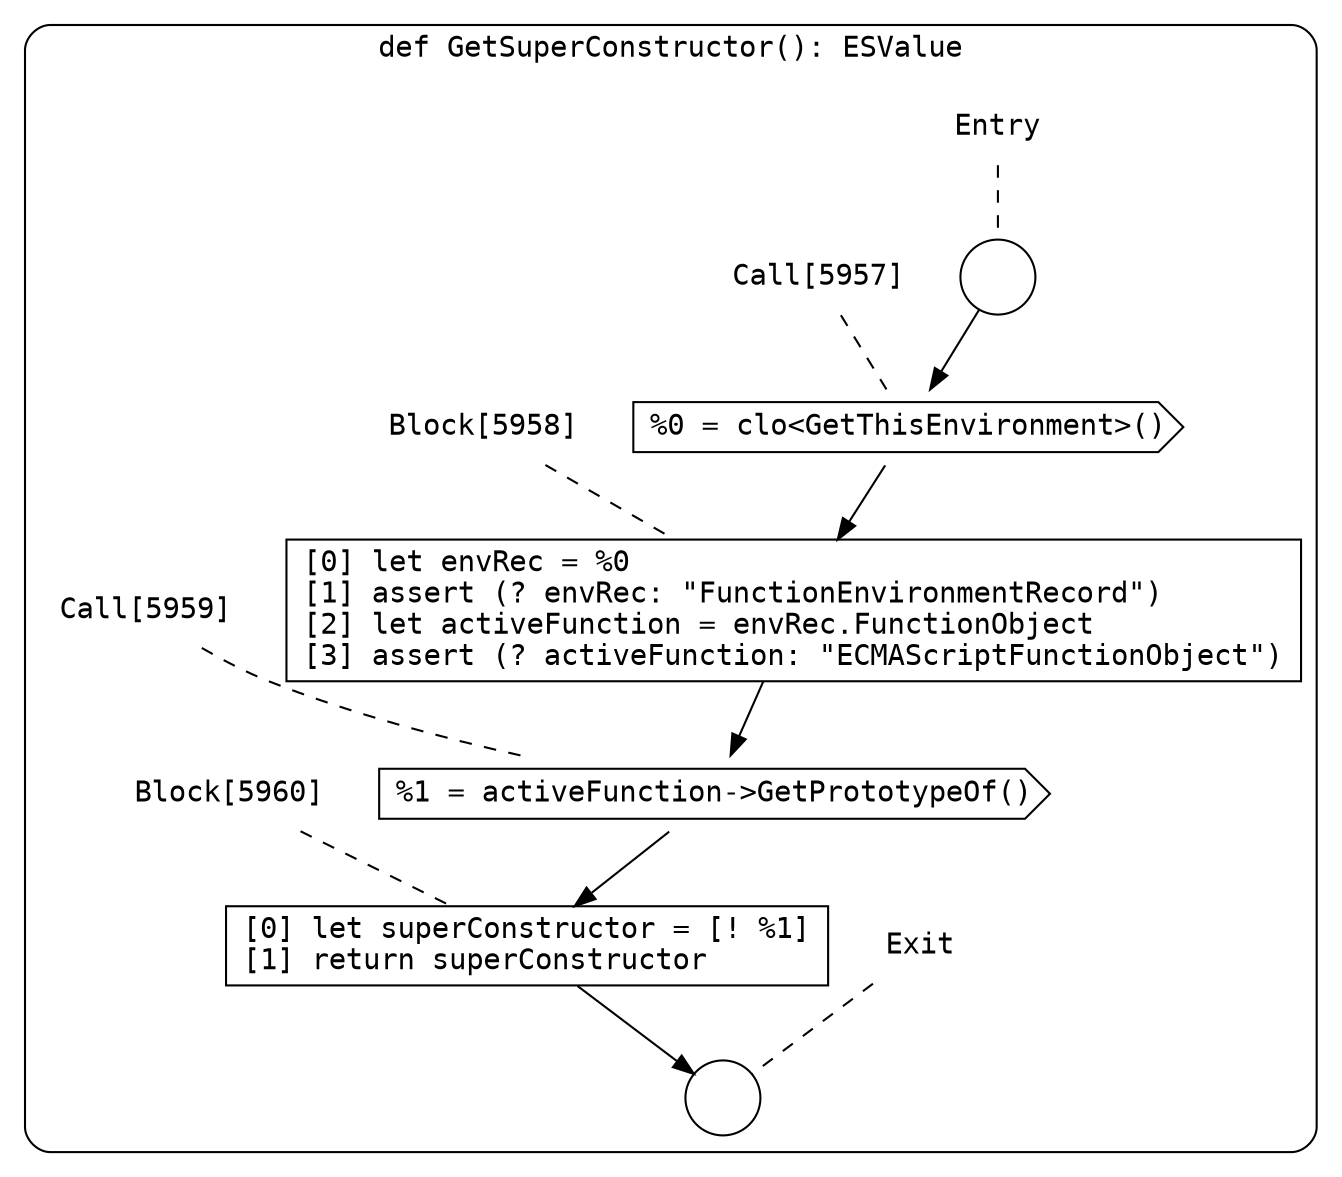 digraph {
  graph [fontname = "Consolas"]
  node [fontname = "Consolas"]
  edge [fontname = "Consolas"]
  subgraph cluster1275 {
    label = "def GetSuperConstructor(): ESValue"
    style = rounded
    cluster1275_entry_name [shape=none, label=<<font color="black">Entry</font>>]
    cluster1275_entry_name -> cluster1275_entry [arrowhead=none, color="black", style=dashed]
    cluster1275_entry [shape=circle label=" " color="black" fillcolor="white" style=filled]
    cluster1275_entry -> node5957 [color="black"]
    cluster1275_exit_name [shape=none, label=<<font color="black">Exit</font>>]
    cluster1275_exit_name -> cluster1275_exit [arrowhead=none, color="black", style=dashed]
    cluster1275_exit [shape=circle label=" " color="black" fillcolor="white" style=filled]
    node5957_name [shape=none, label=<<font color="black">Call[5957]</font>>]
    node5957_name -> node5957 [arrowhead=none, color="black", style=dashed]
    node5957 [shape=cds, label=<<font color="black">%0 = clo&lt;GetThisEnvironment&gt;()</font>> color="black" fillcolor="white", style=filled]
    node5957 -> node5958 [color="black"]
    node5958_name [shape=none, label=<<font color="black">Block[5958]</font>>]
    node5958_name -> node5958 [arrowhead=none, color="black", style=dashed]
    node5958 [shape=box, label=<<font color="black">[0] let envRec = %0<BR ALIGN="LEFT"/>[1] assert (? envRec: &quot;FunctionEnvironmentRecord&quot;)<BR ALIGN="LEFT"/>[2] let activeFunction = envRec.FunctionObject<BR ALIGN="LEFT"/>[3] assert (? activeFunction: &quot;ECMAScriptFunctionObject&quot;)<BR ALIGN="LEFT"/></font>> color="black" fillcolor="white", style=filled]
    node5958 -> node5959 [color="black"]
    node5959_name [shape=none, label=<<font color="black">Call[5959]</font>>]
    node5959_name -> node5959 [arrowhead=none, color="black", style=dashed]
    node5959 [shape=cds, label=<<font color="black">%1 = activeFunction-&gt;GetPrototypeOf()</font>> color="black" fillcolor="white", style=filled]
    node5959 -> node5960 [color="black"]
    node5960_name [shape=none, label=<<font color="black">Block[5960]</font>>]
    node5960_name -> node5960 [arrowhead=none, color="black", style=dashed]
    node5960 [shape=box, label=<<font color="black">[0] let superConstructor = [! %1]<BR ALIGN="LEFT"/>[1] return superConstructor<BR ALIGN="LEFT"/></font>> color="black" fillcolor="white", style=filled]
    node5960 -> cluster1275_exit [color="black"]
  }
}